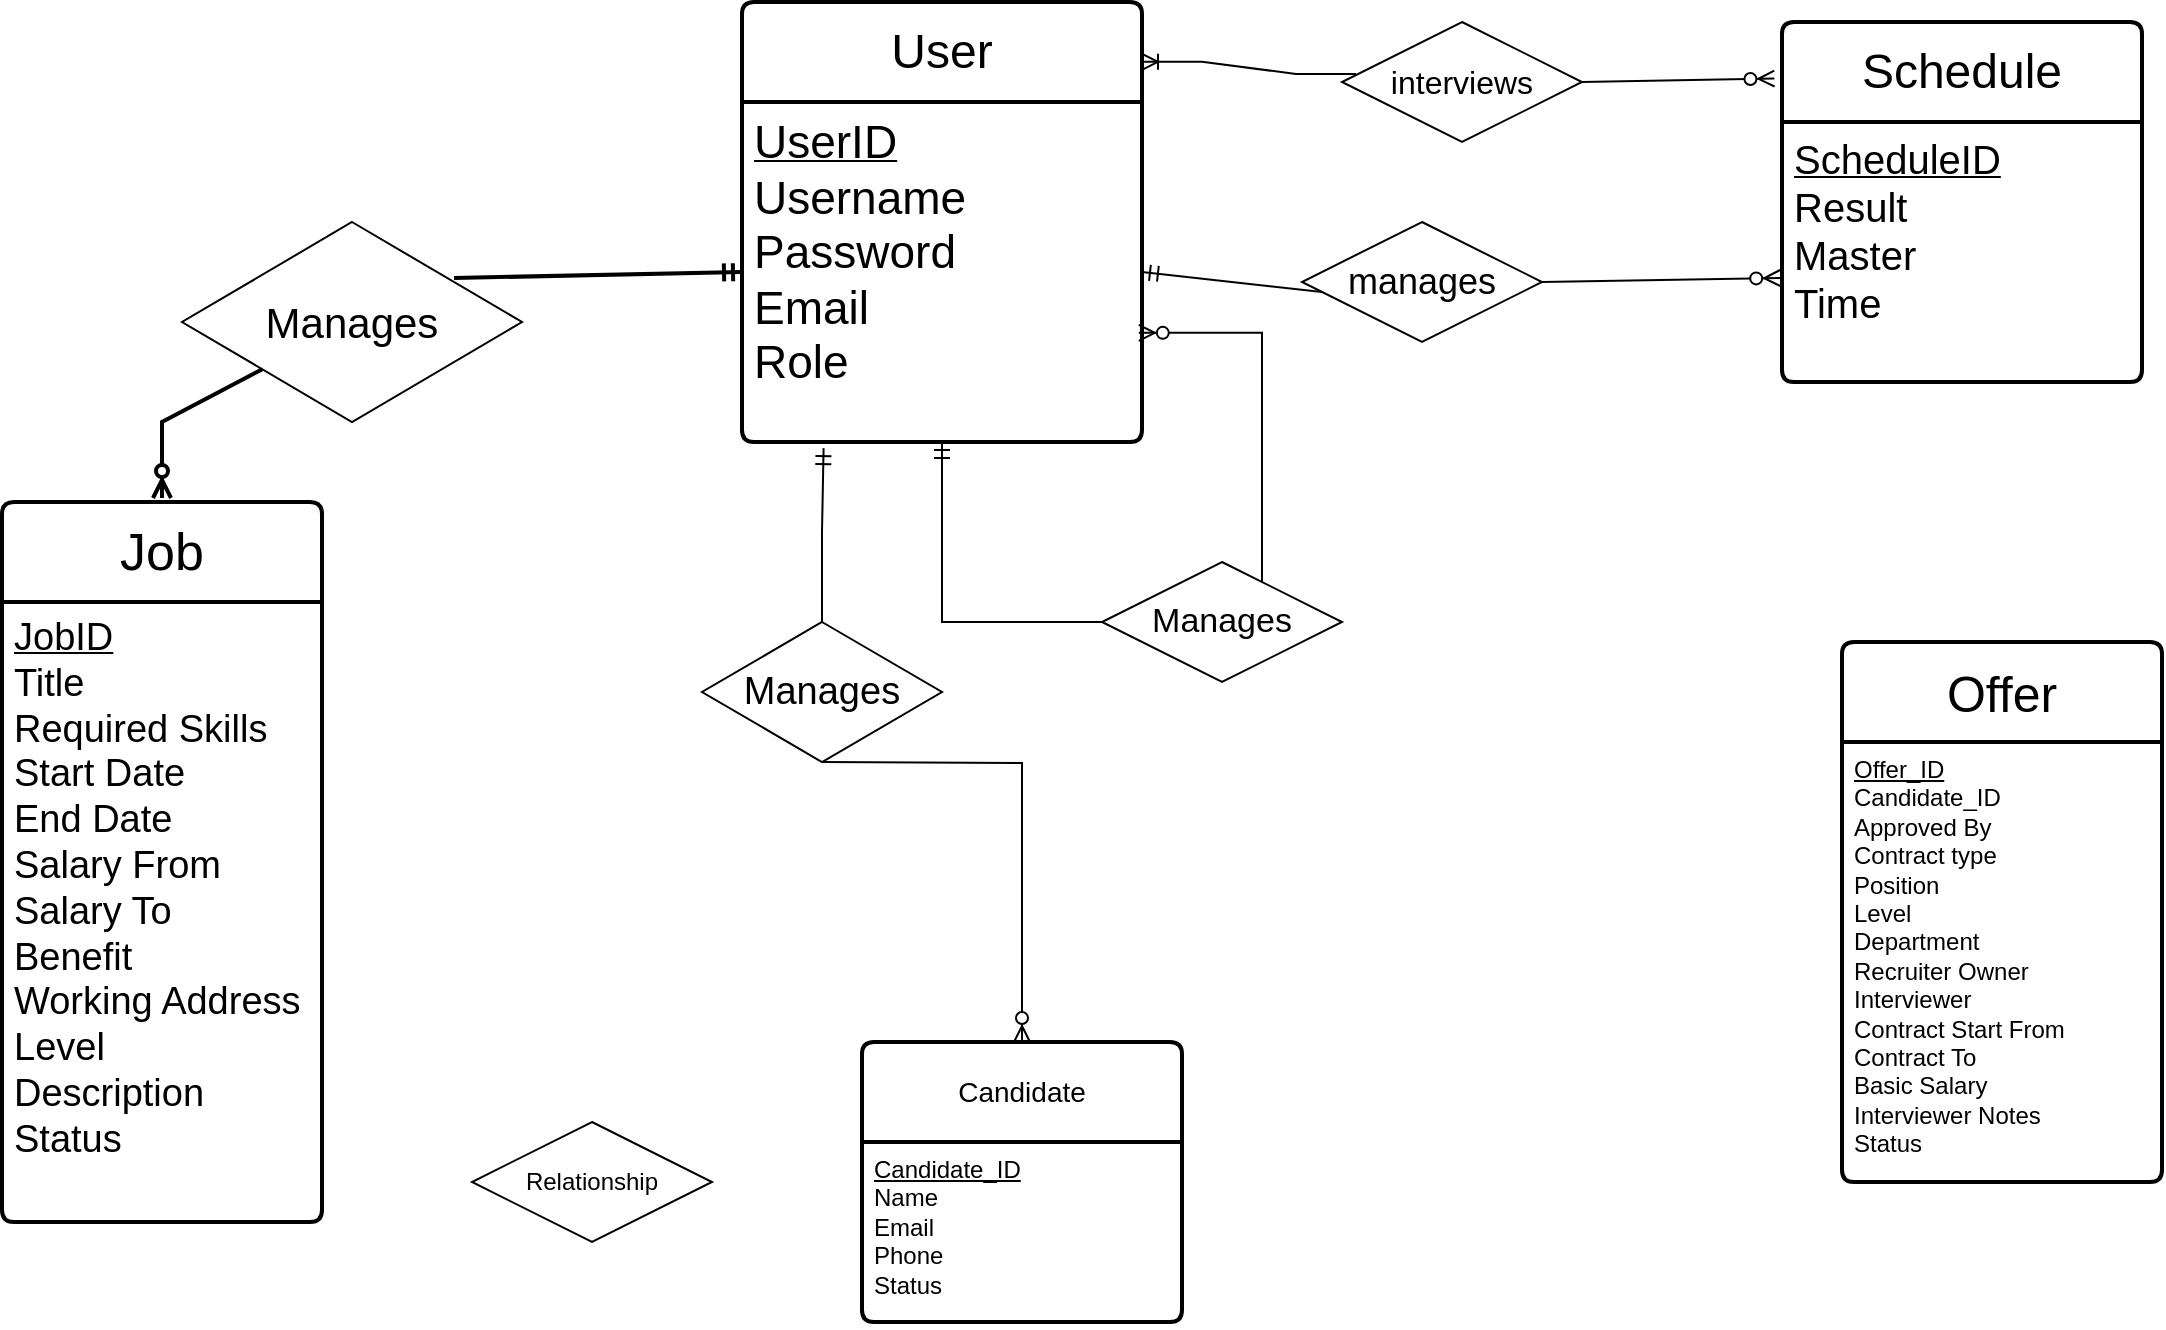 <mxfile version="26.0.16">
  <diagram id="R2lEEEUBdFMjLlhIrx00" name="Page-1">
    <mxGraphModel dx="2240" dy="1855" grid="1" gridSize="10" guides="1" tooltips="1" connect="1" arrows="1" fold="1" page="1" pageScale="1" pageWidth="850" pageHeight="1100" math="0" shadow="0" extFonts="Permanent Marker^https://fonts.googleapis.com/css?family=Permanent+Marker">
      <root>
        <mxCell id="0" />
        <mxCell id="1" parent="0" />
        <mxCell id="DHUrKLIns5piyOZiVPqF-1" value="&lt;span style=&quot;font-size: 24px;&quot;&gt;User&lt;/span&gt;" style="swimlane;childLayout=stackLayout;horizontal=1;startSize=50;horizontalStack=0;rounded=1;fontSize=14;fontStyle=0;strokeWidth=2;resizeParent=0;resizeLast=1;shadow=0;dashed=0;align=center;arcSize=4;whiteSpace=wrap;html=1;" parent="1" vertex="1">
          <mxGeometry x="-350" y="-170" width="200" height="220" as="geometry" />
        </mxCell>
        <mxCell id="DHUrKLIns5piyOZiVPqF-2" value="&lt;u&gt;&lt;font style=&quot;font-size: 23px;&quot;&gt;UserID&lt;/font&gt;&lt;/u&gt;&lt;div&gt;&lt;font style=&quot;font-size: 23px;&quot;&gt;Username&lt;/font&gt;&lt;/div&gt;&lt;div&gt;&lt;font style=&quot;font-size: 23px;&quot;&gt;Password&lt;/font&gt;&lt;/div&gt;&lt;div&gt;&lt;font style=&quot;font-size: 23px;&quot;&gt;Email&lt;/font&gt;&lt;/div&gt;&lt;div&gt;&lt;font style=&quot;font-size: 23px;&quot;&gt;Role&lt;/font&gt;&lt;/div&gt;" style="align=left;strokeColor=none;fillColor=none;spacingLeft=4;spacingRight=4;fontSize=12;verticalAlign=top;resizable=0;rotatable=0;part=1;html=1;whiteSpace=wrap;" parent="DHUrKLIns5piyOZiVPqF-1" vertex="1">
          <mxGeometry y="50" width="200" height="170" as="geometry" />
        </mxCell>
        <mxCell id="DHUrKLIns5piyOZiVPqF-3" value="&lt;font style=&quot;font-size: 17px;&quot;&gt;Manages&lt;/font&gt;" style="shape=rhombus;perimeter=rhombusPerimeter;whiteSpace=wrap;html=1;align=center;" parent="1" vertex="1">
          <mxGeometry x="-170" y="110" width="120" height="60" as="geometry" />
        </mxCell>
        <mxCell id="DHUrKLIns5piyOZiVPqF-4" value="&lt;font style=&quot;font-size: 25px;&quot;&gt;Offer&lt;/font&gt;" style="swimlane;childLayout=stackLayout;horizontal=1;startSize=50;horizontalStack=0;rounded=1;fontSize=14;fontStyle=0;strokeWidth=2;resizeParent=0;resizeLast=1;shadow=0;dashed=0;align=center;arcSize=4;whiteSpace=wrap;html=1;" parent="1" vertex="1">
          <mxGeometry x="200" y="150" width="160" height="270" as="geometry" />
        </mxCell>
        <mxCell id="DHUrKLIns5piyOZiVPqF-5" value="&lt;u&gt;Offer_ID&lt;/u&gt;&lt;div&gt;Candidate_ID&lt;/div&gt;&lt;div&gt;Approved By&lt;/div&gt;&lt;div&gt;Contract type&lt;/div&gt;&lt;div&gt;Position&lt;/div&gt;&lt;div&gt;Level&lt;/div&gt;&lt;div&gt;Department&lt;/div&gt;&lt;div&gt;Recruiter Owner&lt;/div&gt;&lt;div&gt;Interviewer&lt;/div&gt;&lt;div&gt;Contract Start From&lt;/div&gt;&lt;div&gt;Contract To&lt;/div&gt;&lt;div&gt;Basic Salary&lt;/div&gt;&lt;div&gt;Interviewer Notes&lt;/div&gt;&lt;div&gt;Status&lt;/div&gt;" style="align=left;strokeColor=none;fillColor=none;spacingLeft=4;spacingRight=4;fontSize=12;verticalAlign=top;resizable=0;rotatable=0;part=1;html=1;whiteSpace=wrap;" parent="DHUrKLIns5piyOZiVPqF-4" vertex="1">
          <mxGeometry y="50" width="160" height="220" as="geometry" />
        </mxCell>
        <mxCell id="DHUrKLIns5piyOZiVPqF-15" value="Candidate" style="swimlane;childLayout=stackLayout;horizontal=1;startSize=50;horizontalStack=0;rounded=1;fontSize=14;fontStyle=0;strokeWidth=2;resizeParent=0;resizeLast=1;shadow=0;dashed=0;align=center;arcSize=4;whiteSpace=wrap;html=1;" parent="1" vertex="1">
          <mxGeometry x="-290" y="350" width="160" height="140" as="geometry" />
        </mxCell>
        <mxCell id="DHUrKLIns5piyOZiVPqF-16" value="&lt;u&gt;Candidate_ID&lt;/u&gt;&lt;div&gt;Name&lt;/div&gt;&lt;div&gt;Email&lt;/div&gt;&lt;div&gt;Phone&lt;/div&gt;&lt;div&gt;Status&lt;/div&gt;&lt;div&gt;&lt;br&gt;&lt;/div&gt;" style="align=left;strokeColor=none;fillColor=none;spacingLeft=4;spacingRight=4;fontSize=12;verticalAlign=top;resizable=0;rotatable=0;part=1;html=1;whiteSpace=wrap;" parent="DHUrKLIns5piyOZiVPqF-15" vertex="1">
          <mxGeometry y="50" width="160" height="90" as="geometry" />
        </mxCell>
        <mxCell id="DHUrKLIns5piyOZiVPqF-28" value="Schedule" style="swimlane;childLayout=stackLayout;horizontal=1;startSize=50;horizontalStack=0;rounded=1;fontSize=24;fontStyle=0;strokeWidth=2;resizeParent=0;resizeLast=1;shadow=0;dashed=0;align=center;arcSize=4;whiteSpace=wrap;html=1;" parent="1" vertex="1">
          <mxGeometry x="170" y="-160" width="180" height="180" as="geometry" />
        </mxCell>
        <mxCell id="DHUrKLIns5piyOZiVPqF-29" value="&lt;u&gt;&lt;font style=&quot;font-size: 20px;&quot;&gt;ScheduleID&lt;/font&gt;&lt;/u&gt;&lt;div&gt;&lt;font style=&quot;font-size: 20px;&quot;&gt;Result&lt;br&gt;&lt;/font&gt;&lt;div&gt;&lt;font style=&quot;font-size: 20px;&quot;&gt;Master&lt;/font&gt;&lt;/div&gt;&lt;/div&gt;&lt;div&gt;&lt;font style=&quot;font-size: 20px;&quot;&gt;Time&lt;/font&gt;&lt;/div&gt;&lt;div&gt;&lt;br&gt;&lt;/div&gt;" style="align=left;strokeColor=none;fillColor=none;spacingLeft=4;spacingRight=4;fontSize=12;verticalAlign=top;resizable=0;rotatable=0;part=1;html=1;whiteSpace=wrap;" parent="DHUrKLIns5piyOZiVPqF-28" vertex="1">
          <mxGeometry y="50" width="180" height="130" as="geometry" />
        </mxCell>
        <mxCell id="DHUrKLIns5piyOZiVPqF-37" value="&lt;font style=&quot;font-size: 21px;&quot;&gt;Manages&lt;/font&gt;" style="shape=rhombus;perimeter=rhombusPerimeter;whiteSpace=wrap;html=1;align=center;fontSize=16;" parent="1" vertex="1">
          <mxGeometry x="-630" y="-60" width="170" height="100" as="geometry" />
        </mxCell>
        <mxCell id="DHUrKLIns5piyOZiVPqF-38" value="" style="fontSize=12;html=1;endArrow=ERmandOne;rounded=0;entryX=0;entryY=0.5;entryDx=0;entryDy=0;exitX=0.8;exitY=0.28;exitDx=0;exitDy=0;strokeWidth=2;exitPerimeter=0;" parent="1" source="DHUrKLIns5piyOZiVPqF-37" target="DHUrKLIns5piyOZiVPqF-2" edge="1">
          <mxGeometry width="100" height="100" relative="1" as="geometry">
            <mxPoint x="-120" y="640" as="sourcePoint" />
            <mxPoint x="-20" y="540" as="targetPoint" />
          </mxGeometry>
        </mxCell>
        <mxCell id="DHUrKLIns5piyOZiVPqF-39" value="Job" style="swimlane;childLayout=stackLayout;horizontal=1;startSize=50;horizontalStack=0;rounded=1;fontSize=26;fontStyle=0;strokeWidth=2;resizeParent=0;resizeLast=1;shadow=0;dashed=0;align=center;arcSize=4;whiteSpace=wrap;html=1;" parent="1" vertex="1">
          <mxGeometry x="-720" y="80" width="160" height="360" as="geometry" />
        </mxCell>
        <mxCell id="DHUrKLIns5piyOZiVPqF-40" value="&lt;u&gt;&lt;font style=&quot;font-size: 19px;&quot;&gt;JobID&lt;/font&gt;&lt;/u&gt;&lt;div&gt;&lt;font style=&quot;font-size: 19px;&quot;&gt;Title&lt;/font&gt;&lt;/div&gt;&lt;div&gt;&lt;font style=&quot;font-size: 19px;&quot;&gt;Required Skills&lt;/font&gt;&lt;/div&gt;&lt;div&gt;&lt;font style=&quot;font-size: 19px;&quot;&gt;Start Date&lt;/font&gt;&lt;/div&gt;&lt;div&gt;&lt;font style=&quot;font-size: 19px;&quot;&gt;End Date&lt;/font&gt;&lt;/div&gt;&lt;div&gt;&lt;font style=&quot;font-size: 19px;&quot;&gt;Salary From&lt;/font&gt;&lt;/div&gt;&lt;div&gt;&lt;font style=&quot;font-size: 19px;&quot;&gt;Salary To&lt;/font&gt;&lt;/div&gt;&lt;div&gt;&lt;font style=&quot;font-size: 19px;&quot;&gt;Benefit&lt;/font&gt;&lt;/div&gt;&lt;div&gt;&lt;font style=&quot;font-size: 19px;&quot;&gt;Working Address&lt;/font&gt;&lt;/div&gt;&lt;div&gt;&lt;font style=&quot;font-size: 19px;&quot;&gt;Level&lt;/font&gt;&lt;/div&gt;&lt;div&gt;&lt;font style=&quot;font-size: 19px;&quot;&gt;Description&lt;/font&gt;&lt;/div&gt;&lt;div&gt;&lt;font style=&quot;font-size: 19px;&quot;&gt;Status&lt;/font&gt;&lt;/div&gt;&lt;div&gt;&lt;font style=&quot;font-size: 19px;&quot;&gt;&lt;br&gt;&lt;/font&gt;&lt;/div&gt;&lt;div&gt;&lt;font style=&quot;font-size: 17px;&quot;&gt;&lt;br&gt;&lt;/font&gt;&lt;/div&gt;" style="align=left;strokeColor=none;fillColor=none;spacingLeft=4;spacingRight=4;fontSize=12;verticalAlign=top;resizable=0;rotatable=0;part=1;html=1;whiteSpace=wrap;" parent="DHUrKLIns5piyOZiVPqF-39" vertex="1">
          <mxGeometry y="50" width="160" height="310" as="geometry" />
        </mxCell>
        <mxCell id="CN3xRNO4bc0W_CZmTyxR-37" style="edgeStyle=orthogonalEdgeStyle;rounded=0;orthogonalLoop=1;jettySize=auto;html=1;exitX=0.5;exitY=1;exitDx=0;exitDy=0;" edge="1" parent="DHUrKLIns5piyOZiVPqF-39" source="DHUrKLIns5piyOZiVPqF-40" target="DHUrKLIns5piyOZiVPqF-40">
          <mxGeometry relative="1" as="geometry" />
        </mxCell>
        <mxCell id="CN3xRNO4bc0W_CZmTyxR-38" value="" style="shape=table;startSize=0;container=1;collapsible=1;childLayout=tableLayout;fixedRows=1;rowLines=0;fontStyle=0;align=center;resizeLast=1;strokeColor=none;fillColor=none;collapsible=0;" vertex="1" parent="DHUrKLIns5piyOZiVPqF-39">
          <mxGeometry y="360" width="160" as="geometry" />
        </mxCell>
        <mxCell id="CN3xRNO4bc0W_CZmTyxR-39" value="" style="shape=tableRow;horizontal=0;startSize=0;swimlaneHead=0;swimlaneBody=0;fillColor=none;collapsible=0;dropTarget=0;points=[[0,0.5],[1,0.5]];portConstraint=eastwest;top=0;left=0;right=0;bottom=0;" vertex="1" visible="0" parent="CN3xRNO4bc0W_CZmTyxR-38">
          <mxGeometry width="180" height="30" as="geometry" />
        </mxCell>
        <mxCell id="CN3xRNO4bc0W_CZmTyxR-40" value="FK" style="shape=partialRectangle;connectable=0;fillColor=none;top=0;left=0;bottom=0;right=0;fontStyle=0;overflow=hidden;whiteSpace=wrap;html=1;" vertex="1" parent="CN3xRNO4bc0W_CZmTyxR-39">
          <mxGeometry width="30" height="30" as="geometry">
            <mxRectangle width="30" height="30" as="alternateBounds" />
          </mxGeometry>
        </mxCell>
        <mxCell id="CN3xRNO4bc0W_CZmTyxR-41" value="UniqueID" style="shape=partialRectangle;connectable=0;fillColor=none;top=0;left=0;bottom=0;right=0;align=left;spacingLeft=6;fontStyle=0;overflow=hidden;whiteSpace=wrap;html=1;" vertex="1" parent="CN3xRNO4bc0W_CZmTyxR-39">
          <mxGeometry x="30" width="150" height="30" as="geometry">
            <mxRectangle width="150" height="30" as="alternateBounds" />
          </mxGeometry>
        </mxCell>
        <mxCell id="DHUrKLIns5piyOZiVPqF-42" value="" style="fontSize=13;html=1;endArrow=ERzeroToMany;endFill=1;rounded=0;strokeWidth=2;" parent="1" source="DHUrKLIns5piyOZiVPqF-37" edge="1">
          <mxGeometry width="100" height="100" relative="1" as="geometry">
            <mxPoint x="-460" y="30" as="sourcePoint" />
            <mxPoint x="-640" y="78" as="targetPoint" />
            <Array as="points">
              <mxPoint x="-640" y="40" />
            </Array>
          </mxGeometry>
        </mxCell>
        <mxCell id="CN3xRNO4bc0W_CZmTyxR-45" value="Manages" style="shape=rhombus;perimeter=rhombusPerimeter;whiteSpace=wrap;html=1;align=center;fontSize=19;" vertex="1" parent="1">
          <mxGeometry x="-370" y="140" width="120" height="70" as="geometry" />
        </mxCell>
        <mxCell id="CN3xRNO4bc0W_CZmTyxR-49" value="" style="edgeStyle=orthogonalEdgeStyle;fontSize=12;html=1;endArrow=ERzeroToMany;endFill=1;rounded=0;" edge="1" parent="1" target="DHUrKLIns5piyOZiVPqF-15">
          <mxGeometry width="100" height="100" relative="1" as="geometry">
            <mxPoint x="-310" y="210" as="sourcePoint" />
            <mxPoint x="140" y="200" as="targetPoint" />
          </mxGeometry>
        </mxCell>
        <mxCell id="CN3xRNO4bc0W_CZmTyxR-55" value="" style="edgeStyle=orthogonalEdgeStyle;fontSize=12;html=1;endArrow=ERmandOne;rounded=0;exitX=0.5;exitY=0;exitDx=0;exitDy=0;entryX=0.204;entryY=1.018;entryDx=0;entryDy=0;entryPerimeter=0;" edge="1" parent="1" source="CN3xRNO4bc0W_CZmTyxR-45" target="DHUrKLIns5piyOZiVPqF-2">
          <mxGeometry width="100" height="100" relative="1" as="geometry">
            <mxPoint x="40" y="300" as="sourcePoint" />
            <mxPoint x="140" y="200" as="targetPoint" />
          </mxGeometry>
        </mxCell>
        <mxCell id="CN3xRNO4bc0W_CZmTyxR-57" value="&lt;font style=&quot;font-size: 18px;&quot;&gt;manages&lt;/font&gt;" style="shape=rhombus;perimeter=rhombusPerimeter;whiteSpace=wrap;html=1;align=center;" vertex="1" parent="1">
          <mxGeometry x="-70" y="-60" width="120" height="60" as="geometry" />
        </mxCell>
        <mxCell id="CN3xRNO4bc0W_CZmTyxR-58" value="interviews" style="shape=rhombus;perimeter=rhombusPerimeter;whiteSpace=wrap;html=1;align=center;fontSize=16;" vertex="1" parent="1">
          <mxGeometry x="-50" y="-160" width="120" height="60" as="geometry" />
        </mxCell>
        <mxCell id="CN3xRNO4bc0W_CZmTyxR-60" value="" style="edgeStyle=orthogonalEdgeStyle;fontSize=12;html=1;endArrow=ERmandOne;rounded=0;entryX=0.5;entryY=1;entryDx=0;entryDy=0;exitX=0;exitY=0.5;exitDx=0;exitDy=0;" edge="1" parent="1" source="DHUrKLIns5piyOZiVPqF-3" target="DHUrKLIns5piyOZiVPqF-2">
          <mxGeometry width="100" height="100" relative="1" as="geometry">
            <mxPoint x="50" y="120" as="sourcePoint" />
            <mxPoint x="150" y="20" as="targetPoint" />
          </mxGeometry>
        </mxCell>
        <mxCell id="CN3xRNO4bc0W_CZmTyxR-62" value="" style="edgeStyle=orthogonalEdgeStyle;fontSize=12;html=1;endArrow=ERzeroToMany;endFill=1;rounded=0;entryX=0.992;entryY=0.679;entryDx=0;entryDy=0;entryPerimeter=0;" edge="1" parent="1" target="DHUrKLIns5piyOZiVPqF-2">
          <mxGeometry width="100" height="100" relative="1" as="geometry">
            <mxPoint x="-90" y="120" as="sourcePoint" />
            <mxPoint x="19.5" y="270" as="targetPoint" />
            <Array as="points">
              <mxPoint x="-90" y="-5" />
            </Array>
          </mxGeometry>
        </mxCell>
        <mxCell id="CN3xRNO4bc0W_CZmTyxR-63" value="" style="fontSize=12;html=1;endArrow=ERmandOne;rounded=0;entryX=1;entryY=0.5;entryDx=0;entryDy=0;" edge="1" parent="1" target="DHUrKLIns5piyOZiVPqF-2">
          <mxGeometry width="100" height="100" relative="1" as="geometry">
            <mxPoint x="-60" y="-25" as="sourcePoint" />
            <mxPoint x="-220" y="60" as="targetPoint" />
          </mxGeometry>
        </mxCell>
        <mxCell id="CN3xRNO4bc0W_CZmTyxR-64" value="" style="fontSize=12;html=1;endArrow=ERzeroToMany;endFill=1;rounded=0;exitX=1;exitY=0.5;exitDx=0;exitDy=0;entryX=-0.005;entryY=0.6;entryDx=0;entryDy=0;entryPerimeter=0;" edge="1" parent="1" source="CN3xRNO4bc0W_CZmTyxR-57" target="DHUrKLIns5piyOZiVPqF-29">
          <mxGeometry width="100" height="100" relative="1" as="geometry">
            <mxPoint x="-80" y="130" as="sourcePoint" />
            <mxPoint x="150" y="-30" as="targetPoint" />
          </mxGeometry>
        </mxCell>
        <mxCell id="CN3xRNO4bc0W_CZmTyxR-65" value="" style="fontSize=12;html=1;endArrow=ERzeroToMany;endFill=1;rounded=0;entryX=-0.021;entryY=0.157;entryDx=0;entryDy=0;entryPerimeter=0;exitX=1;exitY=0.5;exitDx=0;exitDy=0;" edge="1" parent="1" source="CN3xRNO4bc0W_CZmTyxR-58" target="DHUrKLIns5piyOZiVPqF-28">
          <mxGeometry width="100" height="100" relative="1" as="geometry">
            <mxPoint x="-70" y="9.08" as="sourcePoint" />
            <mxPoint x="-131" y="-108.92" as="targetPoint" />
          </mxGeometry>
        </mxCell>
        <mxCell id="CN3xRNO4bc0W_CZmTyxR-66" value="" style="edgeStyle=entityRelationEdgeStyle;fontSize=12;html=1;endArrow=ERoneToMany;rounded=0;entryX=1;entryY=0.136;entryDx=0;entryDy=0;entryPerimeter=0;exitX=0.058;exitY=0.433;exitDx=0;exitDy=0;exitPerimeter=0;" edge="1" parent="1" source="CN3xRNO4bc0W_CZmTyxR-58" target="DHUrKLIns5piyOZiVPqF-1">
          <mxGeometry width="100" height="100" relative="1" as="geometry">
            <mxPoint x="-110" y="130" as="sourcePoint" />
            <mxPoint x="-10" y="30" as="targetPoint" />
          </mxGeometry>
        </mxCell>
        <mxCell id="CN3xRNO4bc0W_CZmTyxR-67" value="Relationship" style="shape=rhombus;perimeter=rhombusPerimeter;whiteSpace=wrap;html=1;align=center;" vertex="1" parent="1">
          <mxGeometry x="-485" y="390" width="120" height="60" as="geometry" />
        </mxCell>
      </root>
    </mxGraphModel>
  </diagram>
</mxfile>
